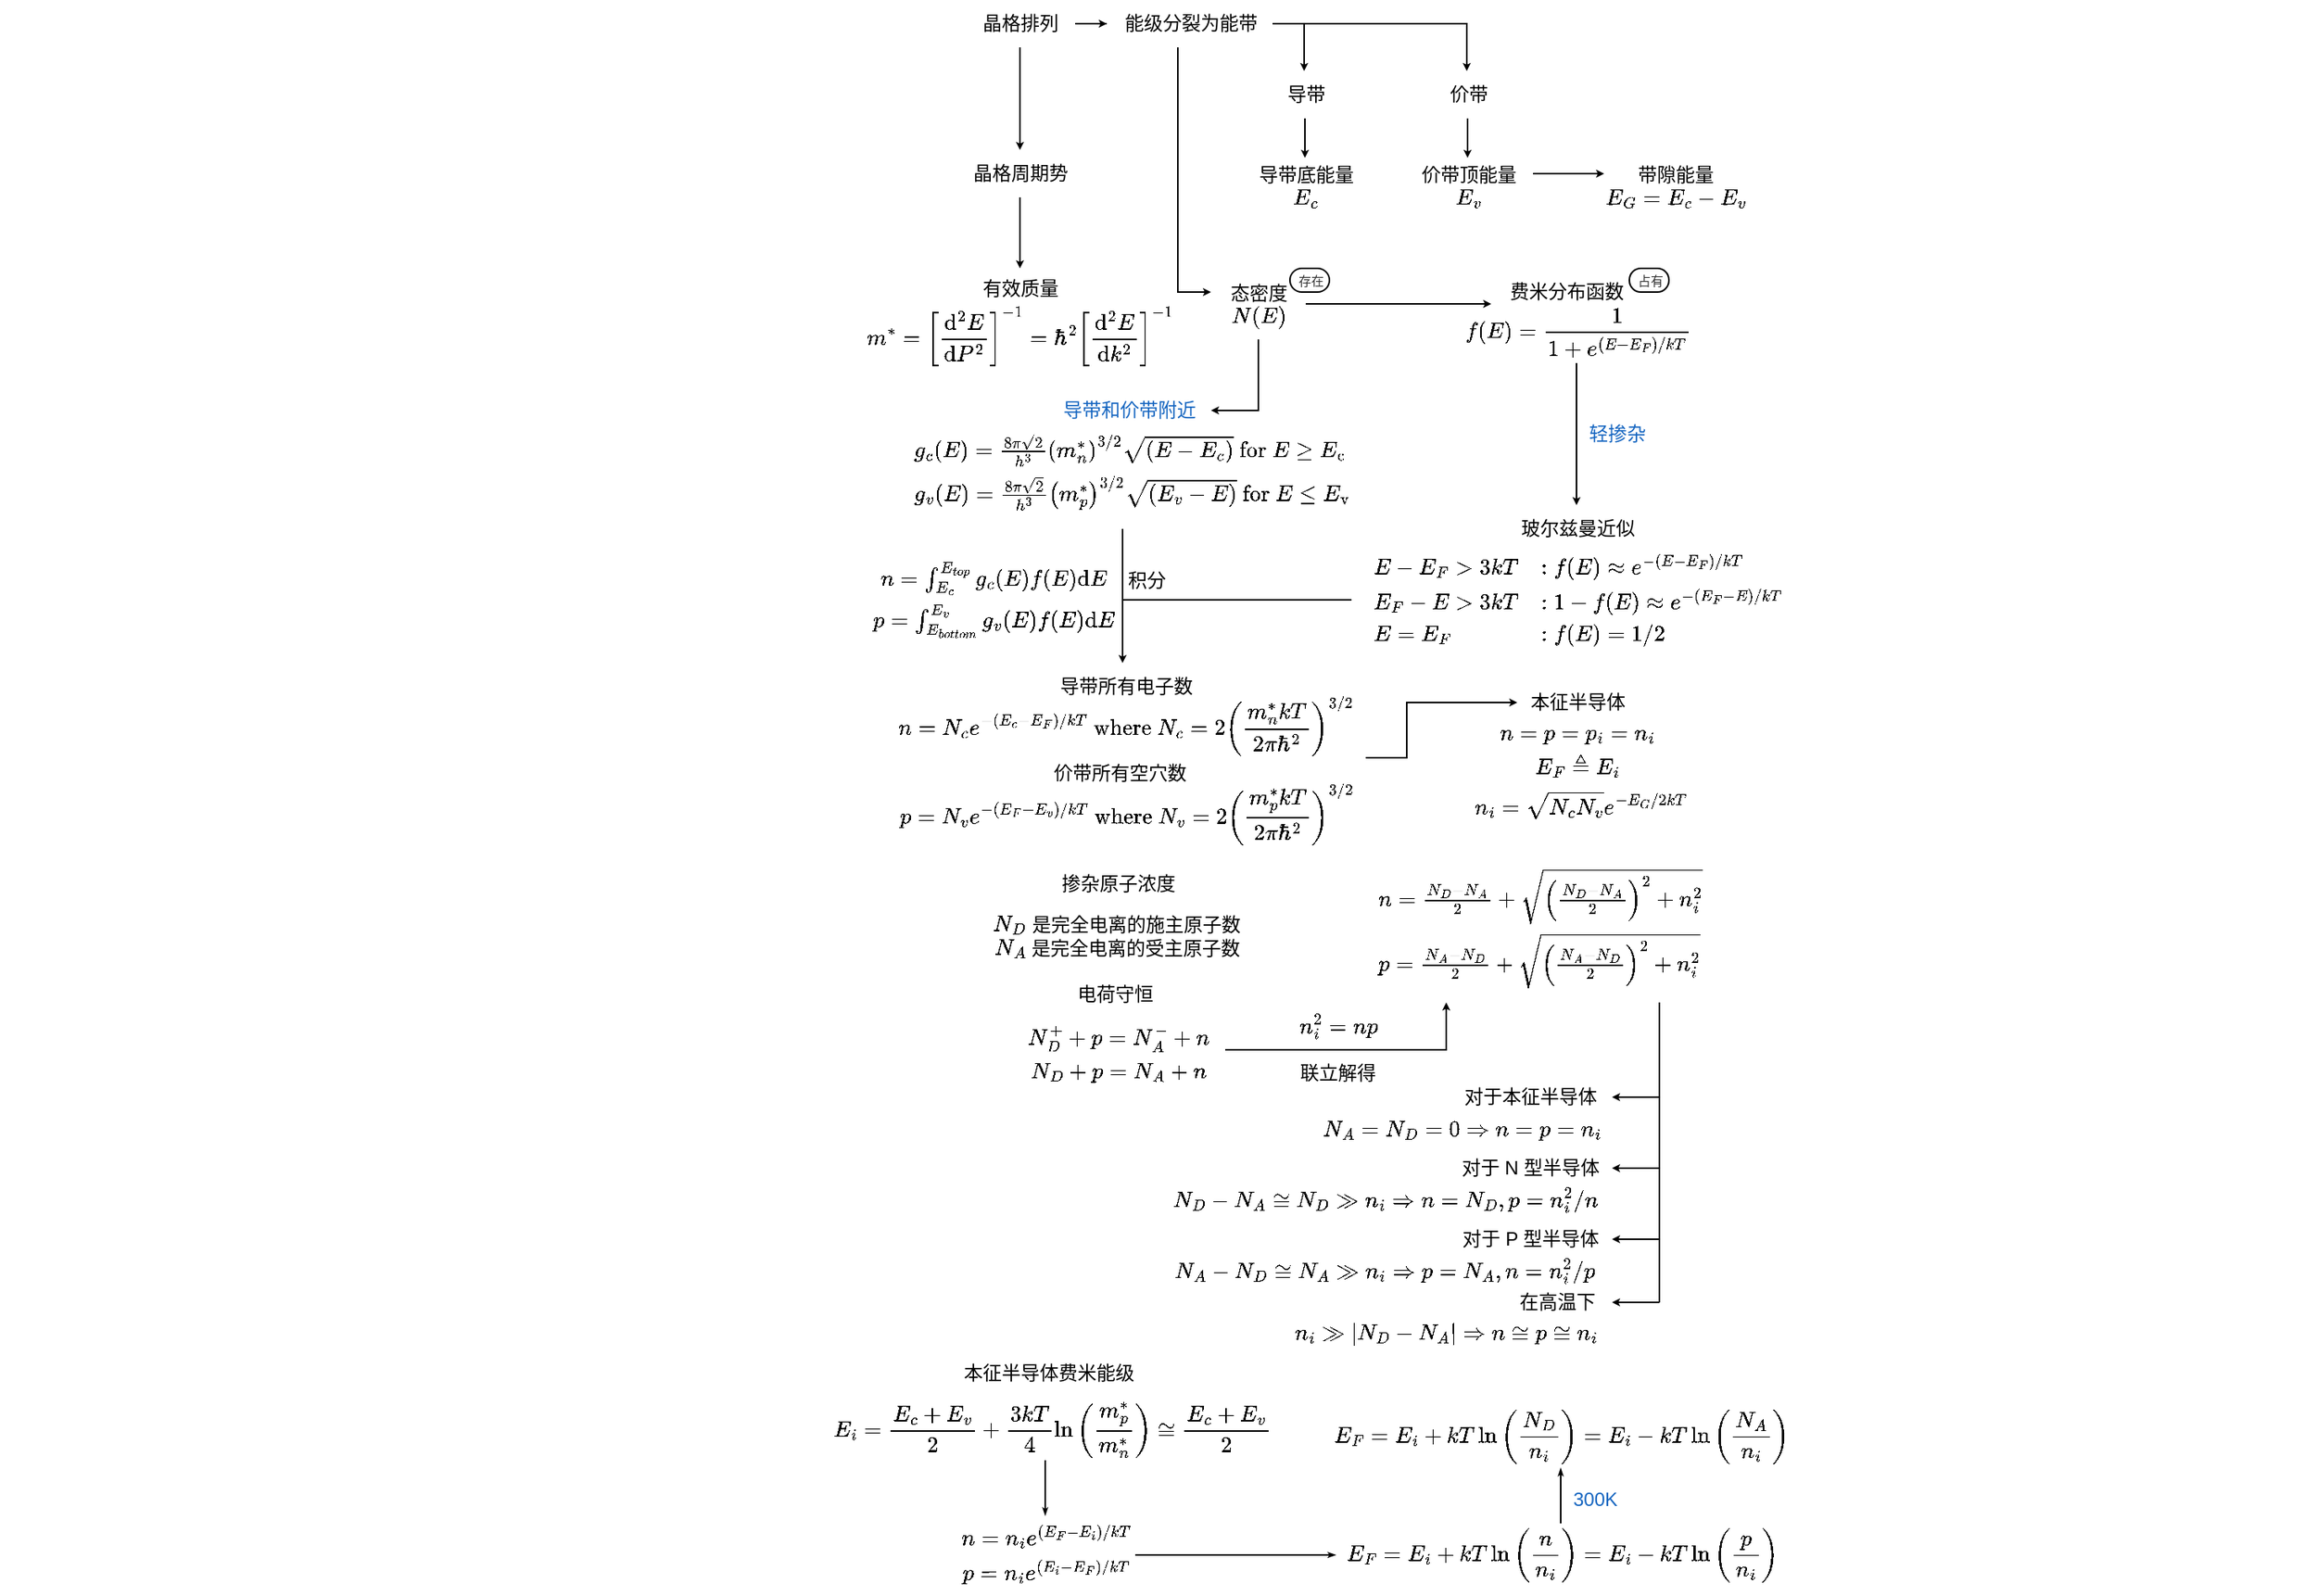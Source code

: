<mxfile version="20.7.4" type="device"><diagram id="VcD3LHpUH0rgljVbvfrK" name="第 1 页"><mxGraphModel dx="1343" dy="929" grid="1" gridSize="5" guides="1" tooltips="1" connect="1" arrows="1" fold="1" page="1" pageScale="1" pageWidth="827" pageHeight="1169" math="1" shadow="0"><root><mxCell id="0"/><mxCell id="1" parent="0"/><mxCell id="Xtf0gZqwjI0naIy6ZuIU-34" style="edgeStyle=orthogonalEdgeStyle;rounded=0;orthogonalLoop=1;jettySize=auto;html=1;startSize=2;endSize=2;" edge="1" parent="1" source="Xtf0gZqwjI0naIy6ZuIU-1" target="Xtf0gZqwjI0naIy6ZuIU-2"><mxGeometry relative="1" as="geometry"/></mxCell><mxCell id="Xtf0gZqwjI0naIy6ZuIU-41" style="edgeStyle=orthogonalEdgeStyle;rounded=0;orthogonalLoop=1;jettySize=auto;html=1;fontSize=8;startSize=2;endSize=2;" edge="1" parent="1" source="Xtf0gZqwjI0naIy6ZuIU-1" target="Xtf0gZqwjI0naIy6ZuIU-8"><mxGeometry relative="1" as="geometry"/></mxCell><mxCell id="Xtf0gZqwjI0naIy6ZuIU-1" value="晶格排列" style="text;html=1;align=center;verticalAlign=middle;resizable=0;points=[];autosize=1;strokeColor=none;fillColor=none;" vertex="1" parent="1"><mxGeometry x="160" y="80" width="70" height="30" as="geometry"/></mxCell><mxCell id="Xtf0gZqwjI0naIy6ZuIU-35" style="edgeStyle=orthogonalEdgeStyle;rounded=0;orthogonalLoop=1;jettySize=auto;html=1;startSize=2;endSize=2;" edge="1" parent="1" source="Xtf0gZqwjI0naIy6ZuIU-2" target="Xtf0gZqwjI0naIy6ZuIU-4"><mxGeometry relative="1" as="geometry"><Array as="points"><mxPoint x="375" y="95"/></Array></mxGeometry></mxCell><mxCell id="Xtf0gZqwjI0naIy6ZuIU-36" style="edgeStyle=orthogonalEdgeStyle;rounded=0;orthogonalLoop=1;jettySize=auto;html=1;startSize=2;endSize=2;" edge="1" parent="1" source="Xtf0gZqwjI0naIy6ZuIU-2" target="Xtf0gZqwjI0naIy6ZuIU-3"><mxGeometry relative="1" as="geometry"><Array as="points"><mxPoint x="478" y="95"/></Array></mxGeometry></mxCell><mxCell id="Xtf0gZqwjI0naIy6ZuIU-43" style="edgeStyle=orthogonalEdgeStyle;rounded=0;orthogonalLoop=1;jettySize=auto;html=1;fontSize=8;startSize=2;endSize=2;" edge="1" parent="1" source="Xtf0gZqwjI0naIy6ZuIU-2" target="Xtf0gZqwjI0naIy6ZuIU-11"><mxGeometry x="0.07" y="-10" relative="1" as="geometry"><Array as="points"><mxPoint x="295" y="265"/></Array><mxPoint as="offset"/></mxGeometry></mxCell><mxCell id="Xtf0gZqwjI0naIy6ZuIU-2" value="能级分裂为能带" style="text;html=1;align=center;verticalAlign=middle;resizable=0;points=[];autosize=1;strokeColor=none;fillColor=none;" vertex="1" parent="1"><mxGeometry x="250" y="80" width="105" height="30" as="geometry"/></mxCell><mxCell id="Xtf0gZqwjI0naIy6ZuIU-38" style="edgeStyle=orthogonalEdgeStyle;rounded=0;orthogonalLoop=1;jettySize=auto;html=1;startSize=2;endSize=2;" edge="1" parent="1" source="Xtf0gZqwjI0naIy6ZuIU-3" target="Xtf0gZqwjI0naIy6ZuIU-5"><mxGeometry relative="1" as="geometry"/></mxCell><mxCell id="Xtf0gZqwjI0naIy6ZuIU-3" value="价带" style="text;html=1;align=center;verticalAlign=middle;resizable=0;points=[];autosize=1;strokeColor=none;fillColor=none;" vertex="1" parent="1"><mxGeometry x="456" y="125" width="45" height="30" as="geometry"/></mxCell><mxCell id="Xtf0gZqwjI0naIy6ZuIU-37" style="edgeStyle=orthogonalEdgeStyle;rounded=0;orthogonalLoop=1;jettySize=auto;html=1;startSize=2;endSize=2;" edge="1" parent="1" source="Xtf0gZqwjI0naIy6ZuIU-4" target="Xtf0gZqwjI0naIy6ZuIU-6"><mxGeometry relative="1" as="geometry"/></mxCell><mxCell id="Xtf0gZqwjI0naIy6ZuIU-4" value="导带" style="text;html=1;align=center;verticalAlign=middle;resizable=0;points=[];autosize=1;strokeColor=none;fillColor=none;" vertex="1" parent="1"><mxGeometry x="353" y="125" width="45" height="30" as="geometry"/></mxCell><mxCell id="Xtf0gZqwjI0naIy6ZuIU-5" value="价带顶能量&lt;br&gt;\(E_v\)" style="text;html=1;align=center;verticalAlign=middle;resizable=1;points=[];autosize=1;strokeColor=none;fillColor=none;movable=1;rotatable=1;deletable=1;editable=1;connectable=1;" vertex="1" parent="1"><mxGeometry x="443.5" y="180" width="70" height="35" as="geometry"/></mxCell><mxCell id="Xtf0gZqwjI0naIy6ZuIU-6" value="导带底能量&lt;br&gt;\(E_c\)" style="text;html=1;align=center;verticalAlign=middle;resizable=1;points=[];autosize=1;strokeColor=none;fillColor=none;movable=1;rotatable=1;deletable=1;editable=1;connectable=1;" vertex="1" parent="1"><mxGeometry x="340.5" y="180" width="70" height="35" as="geometry"/></mxCell><mxCell id="Xtf0gZqwjI0naIy6ZuIU-7" value="带隙能量&lt;br&gt;\(E_G=E_c-E_v\)" style="text;html=1;align=center;verticalAlign=middle;resizable=0;points=[];autosize=1;strokeColor=none;fillColor=none;" vertex="1" parent="1"><mxGeometry x="555" y="175" width="110" height="45" as="geometry"/></mxCell><mxCell id="Xtf0gZqwjI0naIy6ZuIU-42" style="edgeStyle=orthogonalEdgeStyle;rounded=0;orthogonalLoop=1;jettySize=auto;html=1;fontSize=8;startSize=2;endSize=2;" edge="1" parent="1" source="Xtf0gZqwjI0naIy6ZuIU-8" target="Xtf0gZqwjI0naIy6ZuIU-9"><mxGeometry relative="1" as="geometry"/></mxCell><mxCell id="Xtf0gZqwjI0naIy6ZuIU-8" value="晶格周期势" style="text;html=1;align=center;verticalAlign=middle;resizable=0;points=[];autosize=1;strokeColor=none;fillColor=none;" vertex="1" parent="1"><mxGeometry x="155" y="175" width="80" height="30" as="geometry"/></mxCell><mxCell id="Xtf0gZqwjI0naIy6ZuIU-9" value="有效质量" style="text;html=1;align=center;verticalAlign=middle;resizable=1;points=[];autosize=1;strokeColor=none;fillColor=none;movable=1;rotatable=1;deletable=1;editable=1;connectable=1;" vertex="1" parent="1"><mxGeometry x="165" y="250" width="60" height="25" as="geometry"/></mxCell><mxCell id="Xtf0gZqwjI0naIy6ZuIU-10" value="$$m^{*}=\left[\frac{\mathrm{d}^{2} E}{\mathrm{d} P^{2}}\right]^{-1}=\hbar^{2}\left[\frac{\mathrm{d}^{2} E}{\mathrm{d} k^{2}}\right]^{-1}$$" style="text;html=1;align=center;verticalAlign=middle;resizable=1;points=[];autosize=1;strokeColor=none;fillColor=none;movable=1;rotatable=1;deletable=1;editable=1;connectable=1;" vertex="1" parent="1"><mxGeometry x="95" y="270" width="200" height="45" as="geometry"/></mxCell><mxCell id="Xtf0gZqwjI0naIy6ZuIU-44" style="edgeStyle=orthogonalEdgeStyle;rounded=0;orthogonalLoop=1;jettySize=auto;html=1;fontSize=8;startSize=2;endSize=2;" edge="1" parent="1" source="Xtf0gZqwjI0naIy6ZuIU-11" target="Xtf0gZqwjI0naIy6ZuIU-14"><mxGeometry relative="1" as="geometry"><Array as="points"><mxPoint x="535" y="270"/><mxPoint x="535" y="270"/></Array></mxGeometry></mxCell><mxCell id="Xtf0gZqwjI0naIy6ZuIU-45" style="edgeStyle=orthogonalEdgeStyle;rounded=0;orthogonalLoop=1;jettySize=auto;html=1;fontSize=8;startSize=2;endSize=2;" edge="1" parent="1" source="Xtf0gZqwjI0naIy6ZuIU-11" target="Xtf0gZqwjI0naIy6ZuIU-18"><mxGeometry relative="1" as="geometry"><Array as="points"><mxPoint x="346" y="340"/></Array></mxGeometry></mxCell><mxCell id="Xtf0gZqwjI0naIy6ZuIU-11" value="态密度&lt;br&gt;\(N(E)\)" style="text;html=1;align=center;verticalAlign=middle;resizable=0;points=[];autosize=1;strokeColor=none;fillColor=none;" vertex="1" parent="1"><mxGeometry x="316" y="250" width="60" height="45" as="geometry"/></mxCell><mxCell id="Xtf0gZqwjI0naIy6ZuIU-13" value="$$\begin{array}{l}g_{c}(E)=\frac{8 \pi \sqrt{2}}{h^{3}}\left(m_{n}^{*}\right)^{3 / 2} \sqrt{\left(E-E_{c}\right)} \text { for } E \geq E_{\mathrm{c}} \\g_{v}(E)=\frac{8 \pi \sqrt{2}}{h^{3}}\left(m_{p}^{*}\right)^{3 / 2} \sqrt{\left(E_{v}-E\right)} \text { for } E \leq E_{\mathrm{v}}\end{array}$$" style="text;html=1;align=center;verticalAlign=middle;resizable=1;points=[];autosize=1;strokeColor=none;fillColor=none;movable=1;rotatable=1;deletable=1;editable=1;connectable=1;" vertex="1" parent="1"><mxGeometry x="120.5" y="350" width="290" height="55" as="geometry"/></mxCell><mxCell id="Xtf0gZqwjI0naIy6ZuIU-14" value="费米分布函数" style="text;html=1;align=center;verticalAlign=middle;resizable=0;points=[];autosize=1;strokeColor=none;fillColor=none;" vertex="1" parent="1"><mxGeometry x="493.5" y="250" width="95" height="30" as="geometry"/></mxCell><mxCell id="Xtf0gZqwjI0naIy6ZuIU-15" value="存在" style="text;html=1;align=center;verticalAlign=middle;resizable=0;points=[];autosize=1;strokeColor=#000000;fillColor=#FFFFFF;fontColor=#333333;rounded=1;spacing=-4;fontSize=8;arcSize=50;" vertex="1" parent="1"><mxGeometry x="366" y="250" width="25" height="15" as="geometry"/></mxCell><mxCell id="Xtf0gZqwjI0naIy6ZuIU-18" value="导带和价带附近" style="text;html=1;align=center;verticalAlign=middle;resizable=0;points=[];autosize=1;strokeColor=none;fillColor=none;fontColor=#1565C0;" vertex="1" parent="1"><mxGeometry x="211" y="325" width="105" height="30" as="geometry"/></mxCell><mxCell id="Xtf0gZqwjI0naIy6ZuIU-47" style="edgeStyle=orthogonalEdgeStyle;rounded=0;orthogonalLoop=1;jettySize=auto;html=1;fontSize=8;fontColor=#1565C0;startSize=2;endSize=2;" edge="1" parent="1" source="Xtf0gZqwjI0naIy6ZuIU-19" target="Xtf0gZqwjI0naIy6ZuIU-21"><mxGeometry relative="1" as="geometry"/></mxCell><mxCell id="Xtf0gZqwjI0naIy6ZuIU-19" value="$$f(E)=\frac{1}{1+e^{\left(E-E_{F}\right) / k T}}$$" style="text;html=1;align=center;verticalAlign=middle;resizable=1;points=[];autosize=1;strokeColor=none;fillColor=none;movable=1;rotatable=1;deletable=1;editable=1;connectable=1;" vertex="1" parent="1"><mxGeometry x="475" y="270" width="145" height="40" as="geometry"/></mxCell><mxCell id="Xtf0gZqwjI0naIy6ZuIU-20" value="轻掺杂" style="text;html=1;align=center;verticalAlign=middle;resizable=0;points=[];autosize=1;strokeColor=none;fillColor=none;fontColor=#1565C0;" vertex="1" parent="1"><mxGeometry x="545" y="340" width="55" height="30" as="geometry"/></mxCell><mxCell id="Xtf0gZqwjI0naIy6ZuIU-21" value="玻尔兹曼近似" style="text;html=1;align=center;verticalAlign=middle;resizable=0;points=[];autosize=1;strokeColor=none;fillColor=none;" vertex="1" parent="1"><mxGeometry x="500" y="400" width="95" height="30" as="geometry"/></mxCell><mxCell id="Xtf0gZqwjI0naIy6ZuIU-25" value="$$\begin{array}{ll}&#10;E-E_{F}&amp;gt;3 k T&amp;amp;: f(E) \approx e^{-\left(E-E_{F}\right) / k T} \\&#10;E_{F}-E&amp;gt;3 k T&amp;amp;: 1-f(E) \approx e^{-\left(E_{F}-E\right) / k T} \\&#10;E=E_{F}&amp;amp;: f(E)=1 / 2&#10;\end{array}$$" style="text;whiteSpace=wrap;html=1;align=center;verticalAlign=middle;labelPosition=center;verticalLabelPosition=middle;" vertex="1" parent="1"><mxGeometry x="417.5" y="420" width="260" height="80" as="geometry"/></mxCell><mxCell id="Xtf0gZqwjI0naIy6ZuIU-26" value="导带所有电子数" style="text;html=1;align=center;verticalAlign=middle;resizable=0;points=[];autosize=1;strokeColor=none;fillColor=none;" vertex="1" parent="1"><mxGeometry x="209" y="500" width="105" height="30" as="geometry"/></mxCell><mxCell id="Xtf0gZqwjI0naIy6ZuIU-27" value="价带所有空穴数" style="text;html=1;align=center;verticalAlign=middle;resizable=0;points=[];autosize=1;strokeColor=none;fillColor=none;" vertex="1" parent="1"><mxGeometry x="205" y="555" width="105" height="30" as="geometry"/></mxCell><mxCell id="Xtf0gZqwjI0naIy6ZuIU-28" value="$$n=N_{c} e^{-\left(E_{c}-E_{F}\right) / k T} \text { where } N_{c}=2\left(\frac{m_{n}^{*} k T}{2 \pi \hbar^{2}}\right)^{3 / 2}$$" style="text;html=1;align=center;verticalAlign=middle;resizable=1;points=[];autosize=1;strokeColor=none;fillColor=none;movable=1;rotatable=1;deletable=1;editable=1;connectable=1;" vertex="1" parent="1"><mxGeometry x="116.5" y="520" width="290" height="40" as="geometry"/></mxCell><mxCell id="Xtf0gZqwjI0naIy6ZuIU-29" value="$$p=N_{v} e^{-\left(E_{F}-E_{v}\right) / k T} \text { where } N_{v}=2\left(\frac{m_{p}^{*} k T}{2 \pi \hbar^{2}}\right)^{3 / 2}$$" style="text;html=1;align=center;verticalAlign=middle;resizable=1;points=[];autosize=1;strokeColor=none;fillColor=none;movable=1;rotatable=1;deletable=1;editable=1;connectable=1;" vertex="1" parent="1"><mxGeometry x="116.5" y="575" width="290" height="40" as="geometry"/></mxCell><mxCell id="Xtf0gZqwjI0naIy6ZuIU-30" value="掺杂原子浓度" style="text;html=1;align=center;verticalAlign=middle;resizable=0;points=[];autosize=1;strokeColor=none;fillColor=none;" vertex="1" parent="1"><mxGeometry x="209" y="625" width="95" height="30" as="geometry"/></mxCell><mxCell id="Xtf0gZqwjI0naIy6ZuIU-31" value="本征半导体" style="text;html=1;align=center;verticalAlign=middle;resizable=0;points=[];autosize=1;strokeColor=none;fillColor=none;connectable=0;allowArrows=0;" vertex="1" parent="1"><mxGeometry x="507.5" y="510" width="80" height="30" as="geometry"/></mxCell><mxCell id="Xtf0gZqwjI0naIy6ZuIU-39" value="" style="endArrow=classic;html=1;rounded=0;startSize=2;endSize=2;" edge="1" parent="1"><mxGeometry width="50" height="50" relative="1" as="geometry"><mxPoint x="520" y="190" as="sourcePoint"/><mxPoint x="565" y="190" as="targetPoint"/></mxGeometry></mxCell><mxCell id="Xtf0gZqwjI0naIy6ZuIU-40" value="占有" style="text;html=1;align=center;verticalAlign=middle;resizable=0;points=[];autosize=1;strokeColor=#000000;fillColor=#FFFFFF;fontColor=#333333;rounded=1;spacing=-4;fontSize=8;arcSize=48;" vertex="1" parent="1"><mxGeometry x="581" y="250" width="25" height="15" as="geometry"/></mxCell><mxCell id="Xtf0gZqwjI0naIy6ZuIU-48" value="" style="endArrow=classic;html=1;rounded=0;fontSize=8;fontColor=#1565C0;startSize=2;endSize=2;" edge="1" parent="1"><mxGeometry width="50" height="50" relative="1" as="geometry"><mxPoint x="260" y="415" as="sourcePoint"/><mxPoint x="260" y="500" as="targetPoint"/></mxGeometry></mxCell><mxCell id="Xtf0gZqwjI0naIy6ZuIU-50" value="$$\begin{array}{c}n=\int_{E_c}^{E_{top}} g_c(E)f(E)\mathrm{d}E\\p=\int_{E_{bottom}}^{E_{v}} g_v(E)f(E)\mathrm{d}E\\\end{array}$$" style="text;html=1;align=center;verticalAlign=middle;resizable=1;points=[];autosize=1;strokeColor=none;fillColor=none;fontSize=12;fontColor=#000000;movable=1;rotatable=1;deletable=1;editable=1;connectable=1;" vertex="1" parent="1"><mxGeometry x="95" y="430" width="165" height="60" as="geometry"/></mxCell><mxCell id="Xtf0gZqwjI0naIy6ZuIU-51" value="" style="endArrow=none;html=1;rounded=0;fontSize=12;fontColor=#000000;startSize=2;endSize=2;endFill=0;" edge="1" parent="1"><mxGeometry width="50" height="50" relative="1" as="geometry"><mxPoint x="405" y="460" as="sourcePoint"/><mxPoint x="260" y="460" as="targetPoint"/></mxGeometry></mxCell><mxCell id="Xtf0gZqwjI0naIy6ZuIU-52" value="积分" style="text;html=1;align=center;verticalAlign=middle;resizable=1;points=[];autosize=1;strokeColor=none;fillColor=none;fontSize=12;fontColor=#000000;movable=1;rotatable=1;deletable=1;editable=1;connectable=1;" vertex="1" parent="1"><mxGeometry x="260" y="435" width="30" height="25" as="geometry"/></mxCell><mxCell id="Xtf0gZqwjI0naIy6ZuIU-54" value="$$\begin{array}{c}n=p=p_{i}=n_{i} \\E_{F} \triangleq E_{i} \end{array}$$" style="text;html=1;align=center;verticalAlign=middle;resizable=1;points=[];autosize=1;strokeColor=none;fillColor=none;fontSize=12;fontColor=#000000;movable=1;rotatable=1;deletable=1;editable=1;connectable=0;allowArrows=0;" vertex="1" parent="1"><mxGeometry x="482.5" y="535" width="130" height="40" as="geometry"/></mxCell><mxCell id="Xtf0gZqwjI0naIy6ZuIU-55" value="" style="endArrow=classic;html=1;rounded=0;fontSize=12;fontColor=#000000;startSize=2;endSize=2;" edge="1" parent="1"><mxGeometry width="50" height="50" relative="1" as="geometry"><mxPoint x="414" y="560" as="sourcePoint"/><mxPoint x="510" y="525" as="targetPoint"/><Array as="points"><mxPoint x="440" y="560"/><mxPoint x="440" y="525"/></Array></mxGeometry></mxCell><mxCell id="Xtf0gZqwjI0naIy6ZuIU-59" value="$$n_{i}=\sqrt{N_{c} N_{v}} e^{-E_{G} / 2 k T}$$" style="text;html=1;align=center;verticalAlign=middle;resizable=1;points=[];autosize=1;strokeColor=none;fillColor=none;fontSize=12;fontColor=#000000;movable=1;rotatable=1;deletable=1;editable=1;connectable=0;allowArrows=0;" vertex="1" parent="1"><mxGeometry x="475" y="575" width="150" height="30" as="geometry"/></mxCell><mxCell id="Xtf0gZqwjI0naIy6ZuIU-60" value="&lt;div&gt;\(N_D\) 是完全电离的施主原子数&lt;/div&gt;&lt;div&gt;\(N_A\) 是完全电离的受主原子数&lt;/div&gt;" style="text;html=1;align=center;verticalAlign=middle;resizable=0;points=[];autosize=1;strokeColor=none;fillColor=none;fontSize=12;fontColor=#000000;" vertex="1" parent="1"><mxGeometry x="158" y="650" width="195" height="45" as="geometry"/></mxCell><mxCell id="Xtf0gZqwjI0naIy6ZuIU-62" value="$$\begin{array}{l}n=\frac{N_{D}-N_{A}}{2}+\sqrt{\left(\frac{N_{D}-N_{A}}{2}\right)^{2}+n_{i}^{2}} \\p=\frac{N_{A}-N_{D}}{2}+\sqrt{\left(\frac{N_{A}-N_{D}}{2}\right)^{2}+n_{i}^{2}}\end{array}$$" style="text;html=1;align=center;verticalAlign=middle;resizable=1;points=[];autosize=1;strokeColor=none;fillColor=none;fontSize=12;fontColor=#000000;movable=1;rotatable=1;deletable=1;editable=1;connectable=0;allowArrows=0;" vertex="1" parent="1"><mxGeometry x="414" y="625" width="220" height="85" as="geometry"/></mxCell><mxCell id="Xtf0gZqwjI0naIy6ZuIU-64" value="对于本征半导体" style="text;html=1;align=center;verticalAlign=middle;resizable=0;points=[];autosize=1;strokeColor=none;fillColor=none;fontSize=12;fontColor=#000000;" vertex="1" parent="1"><mxGeometry x="465" y="760" width="105" height="30" as="geometry"/></mxCell><mxCell id="Xtf0gZqwjI0naIy6ZuIU-65" value="对于 N 型半导体" style="text;html=1;align=center;verticalAlign=middle;resizable=0;points=[];autosize=1;strokeColor=none;fillColor=none;fontSize=12;fontColor=#000000;" vertex="1" parent="1"><mxGeometry x="462.5" y="805" width="110" height="30" as="geometry"/></mxCell><mxCell id="Xtf0gZqwjI0naIy6ZuIU-66" value="对于 P 型半导体" style="text;html=1;align=center;verticalAlign=middle;resizable=0;points=[];autosize=1;strokeColor=none;fillColor=none;fontSize=12;fontColor=#000000;allowArrows=0;connectable=0;" vertex="1" parent="1"><mxGeometry x="465" y="850" width="105" height="30" as="geometry"/></mxCell><mxCell id="Xtf0gZqwjI0naIy6ZuIU-67" value="在高温下" style="text;html=1;align=center;verticalAlign=middle;resizable=0;points=[];autosize=1;strokeColor=none;fillColor=none;fontSize=12;fontColor=#000000;allowArrows=0;connectable=0;" vertex="1" parent="1"><mxGeometry x="500" y="890" width="70" height="30" as="geometry"/></mxCell><mxCell id="Xtf0gZqwjI0naIy6ZuIU-68" value="本征半导体费米能级" style="text;html=1;align=center;verticalAlign=middle;resizable=0;points=[];autosize=1;strokeColor=none;fillColor=none;fontSize=12;fontColor=#000000;allowArrows=0;connectable=0;" vertex="1" parent="1"><mxGeometry x="148" y="935" width="130" height="30" as="geometry"/></mxCell><mxCell id="Xtf0gZqwjI0naIy6ZuIU-69" value="电荷守恒" style="text;html=1;align=center;verticalAlign=middle;resizable=0;points=[];autosize=1;strokeColor=none;fillColor=none;fontSize=12;fontColor=#000000;" vertex="1" parent="1"><mxGeometry x="220" y="695" width="70" height="30" as="geometry"/></mxCell><mxCell id="Xtf0gZqwjI0naIy6ZuIU-71" value="$$\begin{array}{c}N_D^{+}+p=N_{A}^{-}+n\\N_D+p=N_{A}+n\end{array}$$" style="text;html=1;align=center;verticalAlign=middle;resizable=1;points=[];autosize=1;strokeColor=none;fillColor=none;fontSize=12;fontColor=#000000;movable=1;rotatable=1;deletable=1;editable=1;connectable=0;allowArrows=0;" vertex="1" parent="1"><mxGeometry x="191.5" y="722.5" width="130" height="50" as="geometry"/></mxCell><mxCell id="Xtf0gZqwjI0naIy6ZuIU-72" value="联立解得" style="text;html=1;align=center;verticalAlign=middle;resizable=0;points=[];autosize=1;strokeColor=none;fillColor=none;fontSize=12;fontColor=#000000;" vertex="1" parent="1"><mxGeometry x="361" y="745" width="70" height="30" as="geometry"/></mxCell><mxCell id="Xtf0gZqwjI0naIy6ZuIU-73" value="" style="endArrow=classic;html=1;rounded=0;fontSize=12;fontColor=#000000;startSize=2;endSize=2;" edge="1" parent="1"><mxGeometry width="50" height="50" relative="1" as="geometry"><mxPoint x="325" y="745" as="sourcePoint"/><mxPoint x="465" y="715" as="targetPoint"/><Array as="points"><mxPoint x="465" y="745"/></Array></mxGeometry></mxCell><mxCell id="Xtf0gZqwjI0naIy6ZuIU-74" value="$$n_i^2=np$$" style="text;html=1;align=center;verticalAlign=middle;resizable=0;points=[];autosize=1;strokeColor=none;fillColor=none;fontSize=12;fontColor=#000000;" vertex="1" parent="1"><mxGeometry x="348.5" y="715" width="95" height="30" as="geometry"/></mxCell><mxCell id="Xtf0gZqwjI0naIy6ZuIU-75" value="" style="endArrow=none;html=1;rounded=0;fontSize=12;fontColor=#000000;startSize=2;endSize=2;endFill=0;" edge="1" parent="1"><mxGeometry width="50" height="50" relative="1" as="geometry"><mxPoint x="600" y="715" as="sourcePoint"/><mxPoint x="600" y="905" as="targetPoint"/></mxGeometry></mxCell><mxCell id="Xtf0gZqwjI0naIy6ZuIU-76" value="" style="endArrow=classic;html=1;rounded=0;fontSize=12;fontColor=#000000;startSize=2;endSize=2;" edge="1" parent="1"><mxGeometry width="50" height="50" relative="1" as="geometry"><mxPoint x="600" y="775" as="sourcePoint"/><mxPoint x="570" y="775" as="targetPoint"/></mxGeometry></mxCell><mxCell id="Xtf0gZqwjI0naIy6ZuIU-77" value="$$N_{A}=N_{D}=0 \Rightarrow n=p=n_{i}$$" style="text;html=1;align=center;verticalAlign=middle;resizable=0;points=[];autosize=1;strokeColor=none;fillColor=none;fontSize=12;fontColor=#000000;" vertex="1" parent="1"><mxGeometry x="350" y="780" width="250" height="30" as="geometry"/></mxCell><mxCell id="Xtf0gZqwjI0naIy6ZuIU-78" value="" style="endArrow=classic;html=1;rounded=0;fontSize=12;fontColor=#000000;startSize=2;endSize=2;" edge="1" parent="1"><mxGeometry width="50" height="50" relative="1" as="geometry"><mxPoint x="600" y="820" as="sourcePoint"/><mxPoint x="570" y="820" as="targetPoint"/></mxGeometry></mxCell><mxCell id="Xtf0gZqwjI0naIy6ZuIU-79" value="$$N_{D}-N_{A} \cong N_{D}\gg n_{i} \Rightarrow n=N_{D}, p=n_{i}^{2} / n$$" style="text;html=1;align=center;verticalAlign=middle;resizable=1;points=[];autosize=1;strokeColor=none;fillColor=none;fontSize=12;fontColor=#000000;movable=1;rotatable=1;deletable=1;editable=1;connectable=1;" vertex="1" parent="1"><mxGeometry x="288.5" y="825" width="275" height="30" as="geometry"/></mxCell><mxCell id="Xtf0gZqwjI0naIy6ZuIU-80" value="" style="endArrow=classic;html=1;rounded=0;fontSize=12;fontColor=#000000;startSize=2;endSize=2;" edge="1" parent="1"><mxGeometry width="50" height="50" relative="1" as="geometry"><mxPoint x="600" y="865" as="sourcePoint"/><mxPoint x="570" y="865" as="targetPoint"/></mxGeometry></mxCell><mxCell id="Xtf0gZqwjI0naIy6ZuIU-81" value="$$N_{A}-N_{D} \cong N_{A} \gg n_{i} \Rightarrow p=N_{A}, n=n_{i}^{2} / p$$" style="text;html=1;align=center;verticalAlign=middle;resizable=1;points=[];autosize=1;strokeColor=none;fillColor=none;fontSize=12;fontColor=#000000;movable=1;rotatable=1;deletable=1;editable=1;connectable=1;" vertex="1" parent="1"><mxGeometry x="291" y="870" width="270" height="30" as="geometry"/></mxCell><mxCell id="Xtf0gZqwjI0naIy6ZuIU-82" value="" style="endArrow=classic;html=1;rounded=0;fontSize=12;fontColor=#000000;startSize=2;endSize=2;" edge="1" parent="1"><mxGeometry width="50" height="50" relative="1" as="geometry"><mxPoint x="600" y="905" as="sourcePoint"/><mxPoint x="570" y="905" as="targetPoint"/></mxGeometry></mxCell><mxCell id="Xtf0gZqwjI0naIy6ZuIU-83" value="$$n_{i}\gg \left|N_{D}-N_{A}\right| \Rightarrow n \cong p \cong n_{i}$$" style="text;html=1;align=center;verticalAlign=middle;resizable=1;points=[];autosize=1;strokeColor=none;fillColor=none;fontSize=12;fontColor=#000000;movable=1;rotatable=1;deletable=1;editable=1;connectable=1;" vertex="1" parent="1"><mxGeometry x="370" y="910" width="190" height="30" as="geometry"/></mxCell><mxCell id="Xtf0gZqwjI0naIy6ZuIU-87" style="edgeStyle=orthogonalEdgeStyle;rounded=0;orthogonalLoop=1;jettySize=auto;html=1;fontSize=12;fontColor=#000000;endArrow=classicThin;endFill=1;startSize=2;endSize=2;" edge="1" parent="1" source="Xtf0gZqwjI0naIy6ZuIU-84" target="Xtf0gZqwjI0naIy6ZuIU-86"><mxGeometry relative="1" as="geometry"><Array as="points"><mxPoint x="211" y="1015"/><mxPoint x="211" y="1015"/></Array></mxGeometry></mxCell><mxCell id="Xtf0gZqwjI0naIy6ZuIU-84" value="$$E_{i}=\frac{E_{c}+E_{v}}{2}+\frac{3 k T}{4} \ln \left(\frac{m_{p}^{*}}{m_{n}^{*}}\right) \cong \frac{E_{c}+E_{v}}{2}$$" style="text;html=1;align=center;verticalAlign=middle;resizable=1;points=[];autosize=1;strokeColor=none;fillColor=none;fontSize=12;fontColor=#000000;movable=1;rotatable=1;deletable=1;editable=1;connectable=1;" vertex="1" parent="1"><mxGeometry x="75" y="965" width="280" height="40" as="geometry"/></mxCell><mxCell id="Xtf0gZqwjI0naIy6ZuIU-90" style="edgeStyle=orthogonalEdgeStyle;rounded=0;orthogonalLoop=1;jettySize=auto;html=1;fontSize=12;fontColor=#000000;endArrow=classicThin;endFill=1;startSize=2;endSize=2;" edge="1" parent="1" source="Xtf0gZqwjI0naIy6ZuIU-86" target="Xtf0gZqwjI0naIy6ZuIU-88"><mxGeometry relative="1" as="geometry"/></mxCell><mxCell id="Xtf0gZqwjI0naIy6ZuIU-86" value="$$\begin{array}{c}n=n_i e^{\left(E_{F}-E_{i}\right) / k T} \\p=n_i e^{\left(E_{i}-E_{F}\right) / k T}\end{array}$$" style="text;html=1;align=center;verticalAlign=middle;resizable=1;points=[];autosize=1;strokeColor=none;fillColor=none;fontSize=12;fontColor=#000000;movable=1;rotatable=1;deletable=1;editable=1;connectable=1;" vertex="1" parent="1"><mxGeometry x="153" y="1040" width="115" height="50" as="geometry"/></mxCell><mxCell id="Xtf0gZqwjI0naIy6ZuIU-92" style="edgeStyle=orthogonalEdgeStyle;rounded=0;orthogonalLoop=1;jettySize=auto;html=1;fontSize=12;fontColor=#000000;endArrow=classicThin;endFill=1;startSize=2;endSize=2;" edge="1" parent="1" source="Xtf0gZqwjI0naIy6ZuIU-88" target="Xtf0gZqwjI0naIy6ZuIU-91"><mxGeometry relative="1" as="geometry"/></mxCell><mxCell id="Xtf0gZqwjI0naIy6ZuIU-88" value="$$E_{F}=E_{i}+k T \ln \left(\frac{n}{n_{i}}\right)=E_{i}-k T \ln \left(\frac{p}{n_{i}}\right)$$" style="text;html=1;align=center;verticalAlign=middle;resizable=1;points=[];autosize=1;strokeColor=none;fillColor=none;fontSize=12;fontColor=#000000;movable=1;rotatable=1;deletable=1;editable=1;connectable=1;" vertex="1" parent="1"><mxGeometry x="395" y="1045" width="285" height="40" as="geometry"/></mxCell><mxCell id="Xtf0gZqwjI0naIy6ZuIU-91" value="$$E_{F}=E_{i}+k T \ln \left(\frac{N_D}{n_{i}}\right)=E_{i}-k T \ln \left(\frac{N_A}{n_{i}}\right)$$" style="text;html=1;align=center;verticalAlign=middle;resizable=1;points=[];autosize=1;strokeColor=none;fillColor=none;fontSize=12;fontColor=#000000;movable=1;rotatable=1;deletable=1;editable=1;connectable=1;" vertex="1" parent="1"><mxGeometry x="380" y="970" width="315" height="40" as="geometry"/></mxCell><mxCell id="Xtf0gZqwjI0naIy6ZuIU-93" value="300K" style="text;html=1;align=center;verticalAlign=middle;resizable=0;points=[];autosize=1;strokeColor=none;fillColor=none;fontSize=12;fontColor=#1565C0;" vertex="1" parent="1"><mxGeometry x="534" y="1015" width="50" height="30" as="geometry"/></mxCell></root></mxGraphModel></diagram></mxfile>